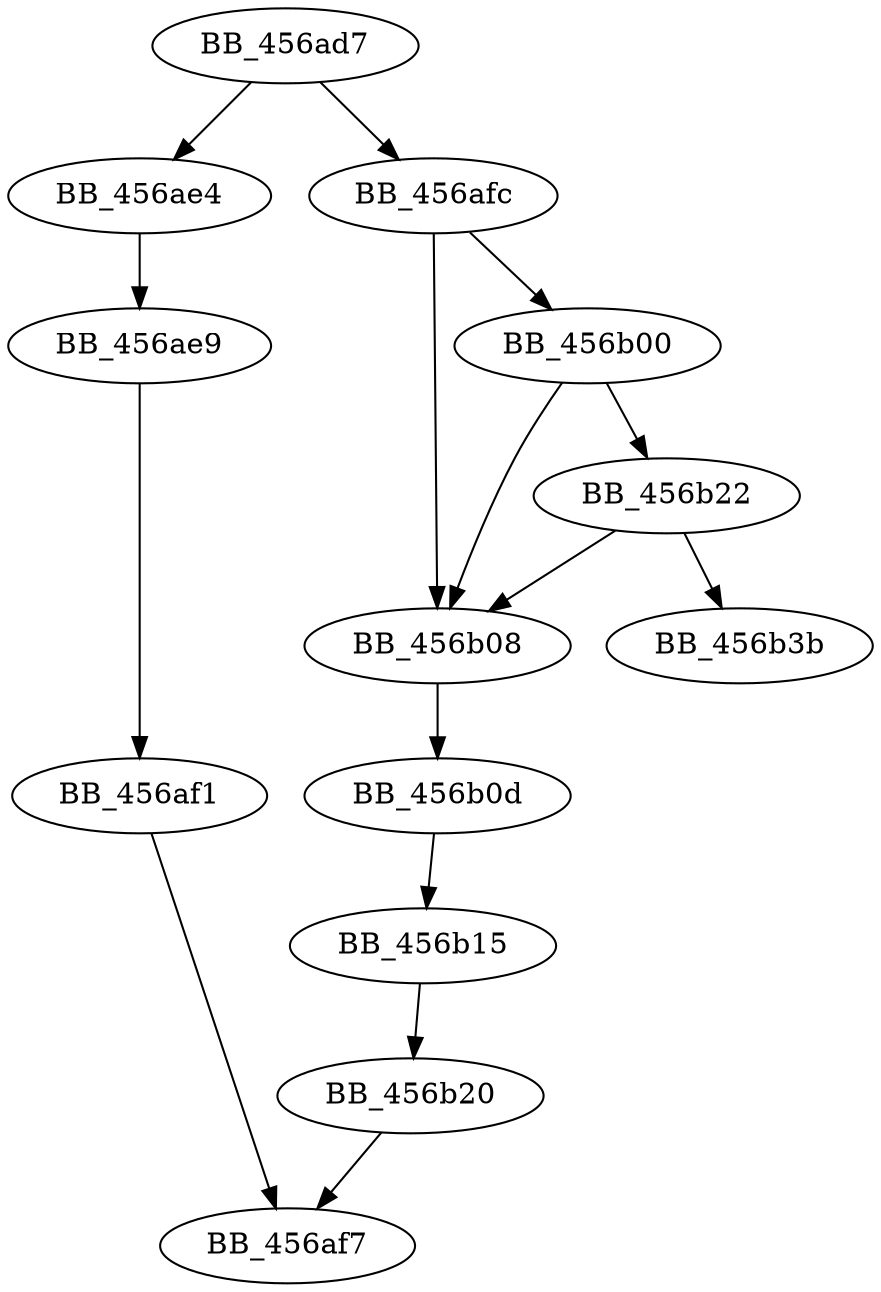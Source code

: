 DiGraph sub_456AD7{
BB_456ad7->BB_456ae4
BB_456ad7->BB_456afc
BB_456ae4->BB_456ae9
BB_456ae9->BB_456af1
BB_456af1->BB_456af7
BB_456afc->BB_456b00
BB_456afc->BB_456b08
BB_456b00->BB_456b08
BB_456b00->BB_456b22
BB_456b08->BB_456b0d
BB_456b0d->BB_456b15
BB_456b15->BB_456b20
BB_456b20->BB_456af7
BB_456b22->BB_456b08
BB_456b22->BB_456b3b
}
